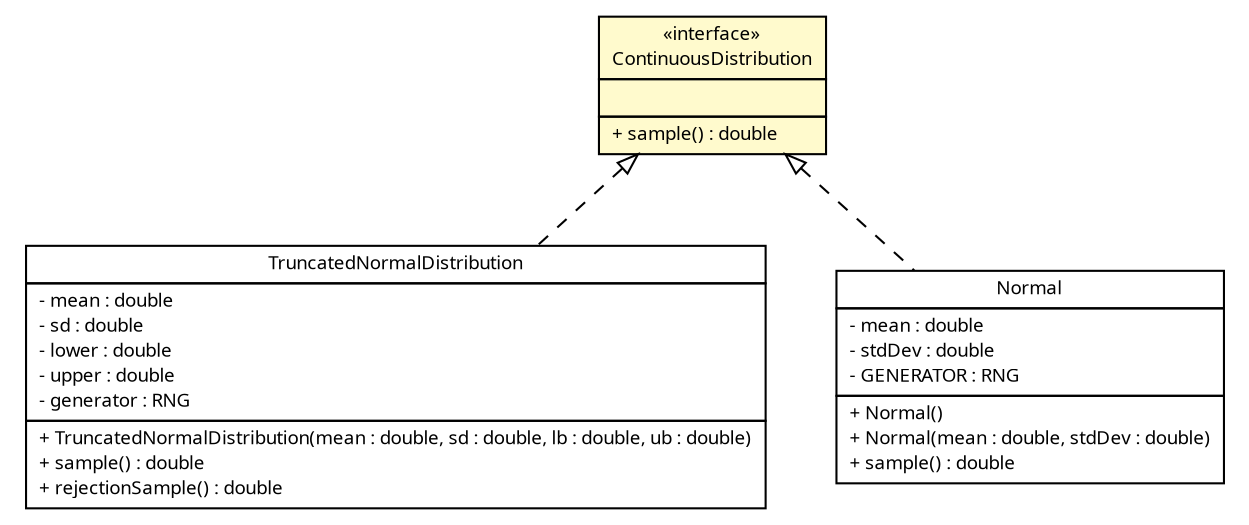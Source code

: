 #!/usr/local/bin/dot
#
# Class diagram 
# Generated by UMLGraph version R5_6 (http://www.umlgraph.org/)
#

digraph G {
	edge [fontname="Trebuchet MS",fontsize=10,labelfontname="Trebuchet MS",labelfontsize=10];
	node [fontname="Trebuchet MS",fontsize=10,shape=plaintext];
	nodesep=0.25;
	ranksep=0.5;
	// broadwick.statistics.distributions.TruncatedNormalDistribution
	c8388 [label=<<table title="broadwick.statistics.distributions.TruncatedNormalDistribution" border="0" cellborder="1" cellspacing="0" cellpadding="2" port="p" href="./TruncatedNormalDistribution.html">
		<tr><td><table border="0" cellspacing="0" cellpadding="1">
<tr><td align="center" balign="center"><font face="Trebuchet MS"> TruncatedNormalDistribution </font></td></tr>
		</table></td></tr>
		<tr><td><table border="0" cellspacing="0" cellpadding="1">
<tr><td align="left" balign="left"> - mean : double </td></tr>
<tr><td align="left" balign="left"> - sd : double </td></tr>
<tr><td align="left" balign="left"> - lower : double </td></tr>
<tr><td align="left" balign="left"> - upper : double </td></tr>
<tr><td align="left" balign="left"> - generator : RNG </td></tr>
		</table></td></tr>
		<tr><td><table border="0" cellspacing="0" cellpadding="1">
<tr><td align="left" balign="left"> + TruncatedNormalDistribution(mean : double, sd : double, lb : double, ub : double) </td></tr>
<tr><td align="left" balign="left"> + sample() : double </td></tr>
<tr><td align="left" balign="left"> + rejectionSample() : double </td></tr>
		</table></td></tr>
		</table>>, URL="./TruncatedNormalDistribution.html", fontname="Trebuchet MS", fontcolor="black", fontsize=9.0];
	// broadwick.statistics.distributions.Normal
	c8390 [label=<<table title="broadwick.statistics.distributions.Normal" border="0" cellborder="1" cellspacing="0" cellpadding="2" port="p" href="./Normal.html">
		<tr><td><table border="0" cellspacing="0" cellpadding="1">
<tr><td align="center" balign="center"><font face="Trebuchet MS"> Normal </font></td></tr>
		</table></td></tr>
		<tr><td><table border="0" cellspacing="0" cellpadding="1">
<tr><td align="left" balign="left"> - mean : double </td></tr>
<tr><td align="left" balign="left"> - stdDev : double </td></tr>
<tr><td align="left" balign="left"> - GENERATOR : RNG </td></tr>
		</table></td></tr>
		<tr><td><table border="0" cellspacing="0" cellpadding="1">
<tr><td align="left" balign="left"> + Normal() </td></tr>
<tr><td align="left" balign="left"> + Normal(mean : double, stdDev : double) </td></tr>
<tr><td align="left" balign="left"> + sample() : double </td></tr>
		</table></td></tr>
		</table>>, URL="./Normal.html", fontname="Trebuchet MS", fontcolor="black", fontsize=9.0];
	// broadwick.statistics.distributions.ContinuousDistribution
	c8397 [label=<<table title="broadwick.statistics.distributions.ContinuousDistribution" border="0" cellborder="1" cellspacing="0" cellpadding="2" port="p" bgcolor="lemonChiffon" href="./ContinuousDistribution.html">
		<tr><td><table border="0" cellspacing="0" cellpadding="1">
<tr><td align="center" balign="center"> &#171;interface&#187; </td></tr>
<tr><td align="center" balign="center"><font face="Trebuchet MS"> ContinuousDistribution </font></td></tr>
		</table></td></tr>
		<tr><td><table border="0" cellspacing="0" cellpadding="1">
<tr><td align="left" balign="left">  </td></tr>
		</table></td></tr>
		<tr><td><table border="0" cellspacing="0" cellpadding="1">
<tr><td align="left" balign="left"><font face="Trebuchet MS" point-size="9.0"> + sample() : double </font></td></tr>
		</table></td></tr>
		</table>>, URL="./ContinuousDistribution.html", fontname="Trebuchet MS", fontcolor="black", fontsize=9.0];
	//broadwick.statistics.distributions.TruncatedNormalDistribution implements broadwick.statistics.distributions.ContinuousDistribution
	c8397:p -> c8388:p [dir=back,arrowtail=empty,style=dashed];
	//broadwick.statistics.distributions.Normal implements broadwick.statistics.distributions.ContinuousDistribution
	c8397:p -> c8390:p [dir=back,arrowtail=empty,style=dashed];
}

